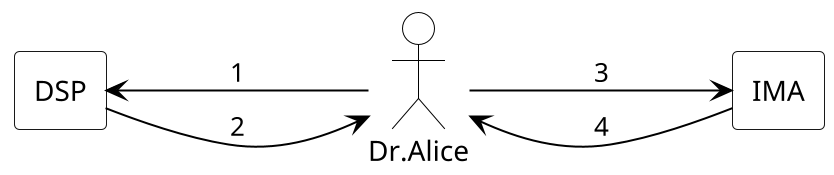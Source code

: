 @startuml ima
scale 2
left to right direction
skinparam RectangleBackgroundColor white
skinparam sequence {
    ArrowColor black
    ActorBorderColor black
    ActorBackgroundColor white
   
}

rectangle DSP as dsp
actor Dr.Alice as alice
rectangle IMA as ima
dsp <--- alice : 1
dsp ---> alice : 2
alice ---> ima : 3
alice <--- ima : 4


@enduml